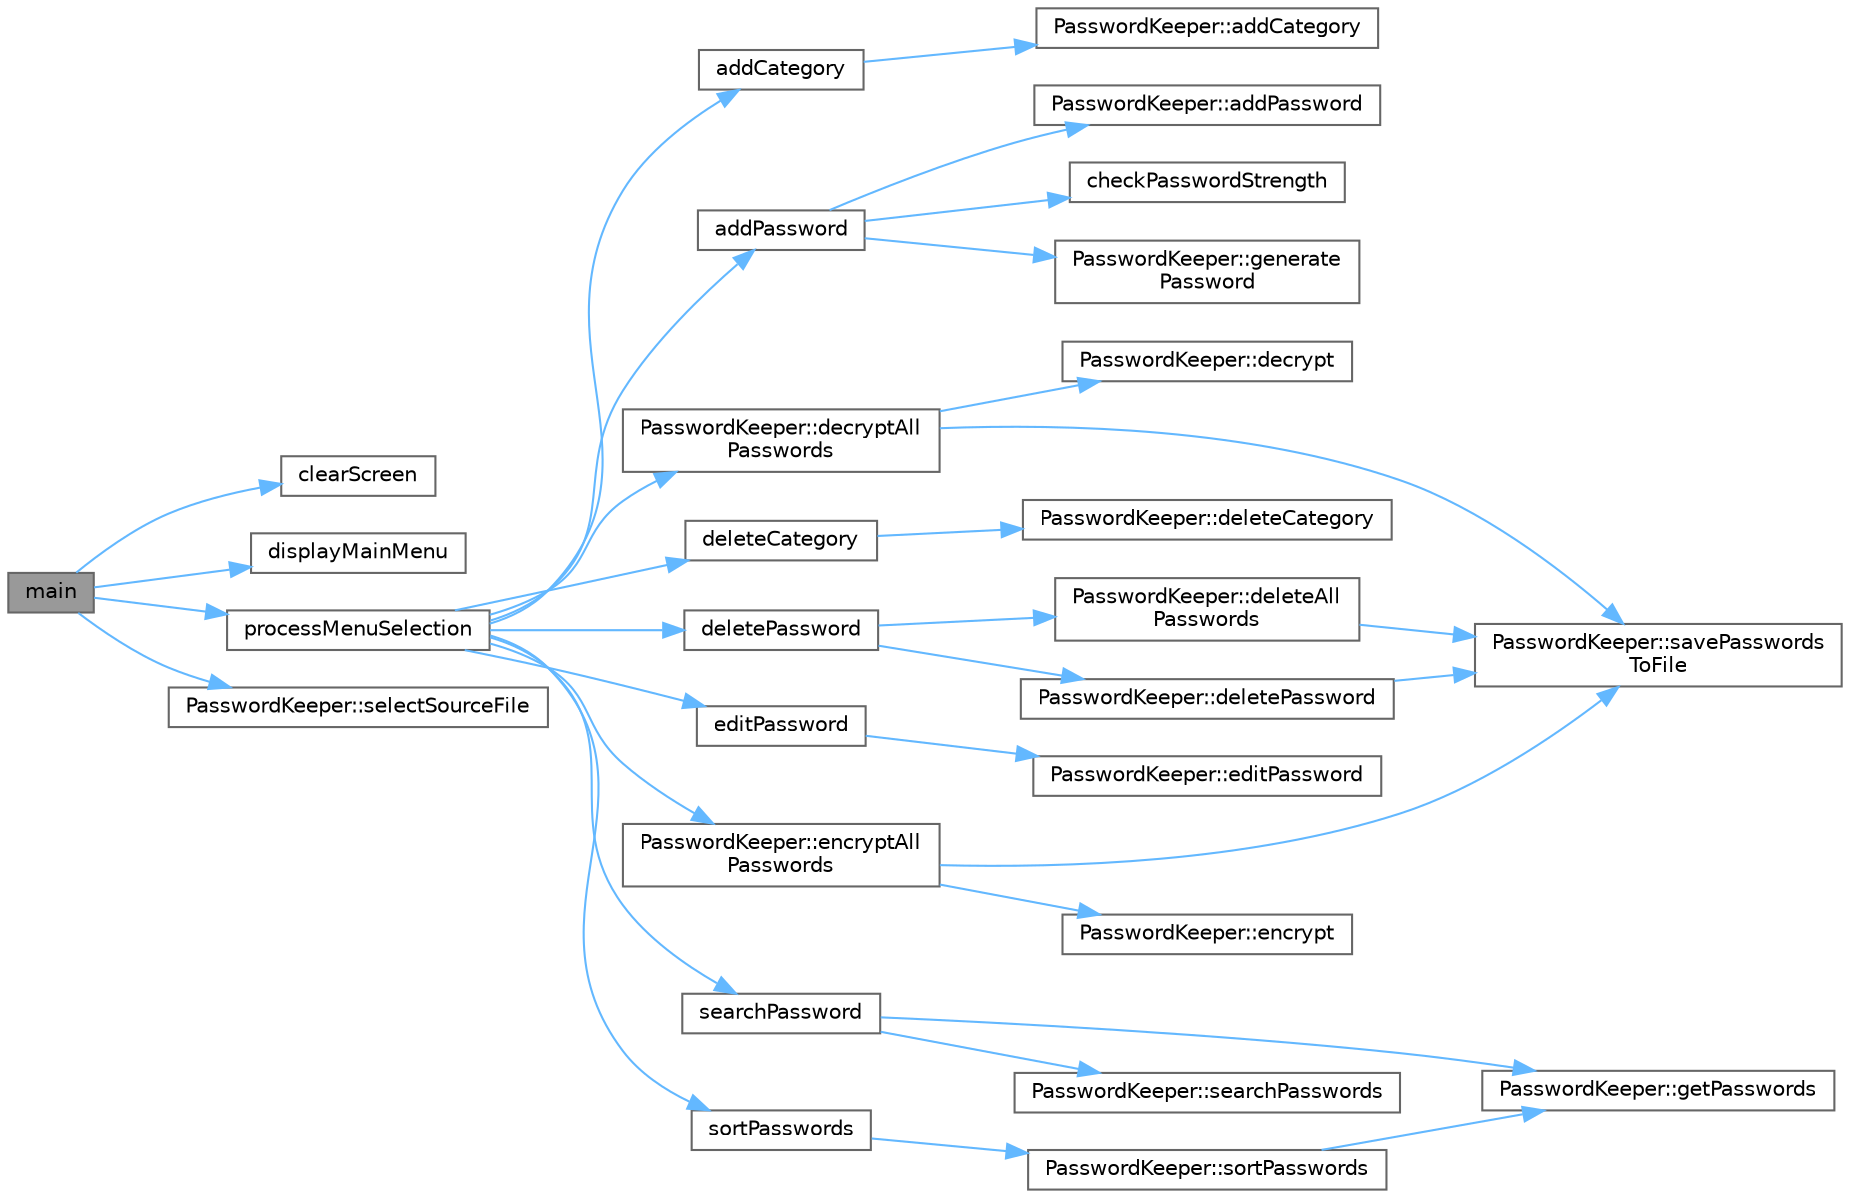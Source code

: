 digraph "main"
{
 // LATEX_PDF_SIZE
  bgcolor="transparent";
  edge [fontname=Helvetica,fontsize=10,labelfontname=Helvetica,labelfontsize=10];
  node [fontname=Helvetica,fontsize=10,shape=box,height=0.2,width=0.4];
  rankdir="LR";
  Node1 [id="Node000001",label="main",height=0.2,width=0.4,color="gray40", fillcolor="grey60", style="filled", fontcolor="black",tooltip="The main function of the password management system."];
  Node1 -> Node2 [id="edge1_Node000001_Node000002",color="steelblue1",style="solid",tooltip=" "];
  Node2 [id="Node000002",label="clearScreen",height=0.2,width=0.4,color="grey40", fillcolor="white", style="filled",URL="$main_8cpp.html#a9d7e8af417b6d543da691e9c0e2f6f9f",tooltip="Clear the screen."];
  Node1 -> Node3 [id="edge2_Node000001_Node000003",color="steelblue1",style="solid",tooltip=" "];
  Node3 [id="Node000003",label="displayMainMenu",height=0.2,width=0.4,color="grey40", fillcolor="white", style="filled",URL="$main_8cpp.html#a3f59019099538e8aa23e72a544461c26",tooltip="Displays the main menu."];
  Node1 -> Node4 [id="edge3_Node000001_Node000004",color="steelblue1",style="solid",tooltip=" "];
  Node4 [id="Node000004",label="processMenuSelection",height=0.2,width=0.4,color="grey40", fillcolor="white", style="filled",URL="$main_8cpp.html#a994a689b49855903c148b549294c6df7",tooltip="Calls functions from options in the menu."];
  Node4 -> Node5 [id="edge4_Node000004_Node000005",color="steelblue1",style="solid",tooltip=" "];
  Node5 [id="Node000005",label="addCategory",height=0.2,width=0.4,color="grey40", fillcolor="white", style="filled",URL="$main_8cpp.html#ac98b1ae230629466f2ab343b50638276",tooltip="Adds a new category."];
  Node5 -> Node6 [id="edge5_Node000005_Node000006",color="steelblue1",style="solid",tooltip=" "];
  Node6 [id="Node000006",label="PasswordKeeper::addCategory",height=0.2,width=0.4,color="grey40", fillcolor="white", style="filled",URL="$class_password_keeper.html#acca6267b334b6e5d25efd01c6bcd5e2b",tooltip="Adds a new category."];
  Node4 -> Node7 [id="edge6_Node000004_Node000007",color="steelblue1",style="solid",tooltip=" "];
  Node7 [id="Node000007",label="addPassword",height=0.2,width=0.4,color="grey40", fillcolor="white", style="filled",URL="$main_8cpp.html#a22708052cffbdaa10d3030fca87e1c41",tooltip="Adds a password to the data storage."];
  Node7 -> Node8 [id="edge7_Node000007_Node000008",color="steelblue1",style="solid",tooltip=" "];
  Node8 [id="Node000008",label="PasswordKeeper::addPassword",height=0.2,width=0.4,color="grey40", fillcolor="white", style="filled",URL="$class_password_keeper.html#adf972382122cf23c5144d0082b78dc22",tooltip="Adds a new password entry to the password keeper."];
  Node7 -> Node9 [id="edge8_Node000007_Node000009",color="steelblue1",style="solid",tooltip=" "];
  Node9 [id="Node000009",label="checkPasswordStrength",height=0.2,width=0.4,color="grey40", fillcolor="white", style="filled",URL="$main_8cpp.html#abea1bdba367311a6e8e9b05327353ed4",tooltip="Checks the strength of a password."];
  Node7 -> Node10 [id="edge9_Node000007_Node000010",color="steelblue1",style="solid",tooltip=" "];
  Node10 [id="Node000010",label="PasswordKeeper::generate\lPassword",height=0.2,width=0.4,color="grey40", fillcolor="white", style="filled",URL="$class_password_keeper.html#a5239b05ff173f453f928abf87e49d07a",tooltip="Generates a random password."];
  Node4 -> Node11 [id="edge10_Node000004_Node000011",color="steelblue1",style="solid",tooltip=" "];
  Node11 [id="Node000011",label="PasswordKeeper::decryptAll\lPasswords",height=0.2,width=0.4,color="grey40", fillcolor="white", style="filled",URL="$class_password_keeper.html#a7a74f4b3a7c0b0e9131df1ef50fc6a25",tooltip="Decrypts all the password entries."];
  Node11 -> Node12 [id="edge11_Node000011_Node000012",color="steelblue1",style="solid",tooltip=" "];
  Node12 [id="Node000012",label="PasswordKeeper::decrypt",height=0.2,width=0.4,color="grey40", fillcolor="white", style="filled",URL="$class_password_keeper.html#a63b9370bfe7bbd6fcee6047e1d068d41",tooltip="Decrypts a given encrypted password."];
  Node11 -> Node13 [id="edge12_Node000011_Node000013",color="steelblue1",style="solid",tooltip=" "];
  Node13 [id="Node000013",label="PasswordKeeper::savePasswords\lToFile",height=0.2,width=0.4,color="grey40", fillcolor="white", style="filled",URL="$class_password_keeper.html#a969bf0ac11f42577b3edd11689e21cf4",tooltip="Saves the password entries to the source file."];
  Node4 -> Node14 [id="edge13_Node000004_Node000014",color="steelblue1",style="solid",tooltip=" "];
  Node14 [id="Node000014",label="deleteCategory",height=0.2,width=0.4,color="grey40", fillcolor="white", style="filled",URL="$main_8cpp.html#a6255851c3b664f01a232dbcdef619551",tooltip="Deletes a category."];
  Node14 -> Node15 [id="edge14_Node000014_Node000015",color="steelblue1",style="solid",tooltip=" "];
  Node15 [id="Node000015",label="PasswordKeeper::deleteCategory",height=0.2,width=0.4,color="grey40", fillcolor="white", style="filled",URL="$class_password_keeper.html#ab540b9122e8a0777c6a800d9dc1ab35f",tooltip="Deletes a category."];
  Node4 -> Node16 [id="edge15_Node000004_Node000016",color="steelblue1",style="solid",tooltip=" "];
  Node16 [id="Node000016",label="deletePassword",height=0.2,width=0.4,color="grey40", fillcolor="white", style="filled",URL="$main_8cpp.html#a4edc04ae7dcfa80b059197c0228c4baa",tooltip="Deletes a password."];
  Node16 -> Node17 [id="edge16_Node000016_Node000017",color="steelblue1",style="solid",tooltip=" "];
  Node17 [id="Node000017",label="PasswordKeeper::deleteAll\lPasswords",height=0.2,width=0.4,color="grey40", fillcolor="white", style="filled",URL="$class_password_keeper.html#a168a97473a0e617b7bbd7993c35b0534",tooltip="Deletes all password entries."];
  Node17 -> Node13 [id="edge17_Node000017_Node000013",color="steelblue1",style="solid",tooltip=" "];
  Node16 -> Node18 [id="edge18_Node000016_Node000018",color="steelblue1",style="solid",tooltip=" "];
  Node18 [id="Node000018",label="PasswordKeeper::deletePassword",height=0.2,width=0.4,color="grey40", fillcolor="white", style="filled",URL="$class_password_keeper.html#a2194316ec0634ffea1dadc8fd20c5825",tooltip="Deletes a password entry."];
  Node18 -> Node13 [id="edge19_Node000018_Node000013",color="steelblue1",style="solid",tooltip=" "];
  Node4 -> Node19 [id="edge20_Node000004_Node000019",color="steelblue1",style="solid",tooltip=" "];
  Node19 [id="Node000019",label="editPassword",height=0.2,width=0.4,color="grey40", fillcolor="white", style="filled",URL="$main_8cpp.html#aff1629312c387e3d4c256605b833d596",tooltip="Edits an existing password."];
  Node19 -> Node20 [id="edge21_Node000019_Node000020",color="steelblue1",style="solid",tooltip=" "];
  Node20 [id="Node000020",label="PasswordKeeper::editPassword",height=0.2,width=0.4,color="grey40", fillcolor="white", style="filled",URL="$class_password_keeper.html#a20d143ab0e1afc447a03ee4286028a75",tooltip="Edits the password of a given entry."];
  Node4 -> Node21 [id="edge22_Node000004_Node000021",color="steelblue1",style="solid",tooltip=" "];
  Node21 [id="Node000021",label="PasswordKeeper::encryptAll\lPasswords",height=0.2,width=0.4,color="grey40", fillcolor="white", style="filled",URL="$class_password_keeper.html#a114d4356d48713e23d76536c1bf80bf9",tooltip="Encrypts all the password entries."];
  Node21 -> Node22 [id="edge23_Node000021_Node000022",color="steelblue1",style="solid",tooltip=" "];
  Node22 [id="Node000022",label="PasswordKeeper::encrypt",height=0.2,width=0.4,color="grey40", fillcolor="white", style="filled",URL="$class_password_keeper.html#a6913fb9217051a58c126c01292518c90",tooltip="Encrypts a given password."];
  Node21 -> Node13 [id="edge24_Node000021_Node000013",color="steelblue1",style="solid",tooltip=" "];
  Node4 -> Node23 [id="edge25_Node000004_Node000023",color="steelblue1",style="solid",tooltip=" "];
  Node23 [id="Node000023",label="searchPassword",height=0.2,width=0.4,color="grey40", fillcolor="white", style="filled",URL="$main_8cpp.html#a089fa8be154930faa208db7032d5a885",tooltip="Searches for a password."];
  Node23 -> Node24 [id="edge26_Node000023_Node000024",color="steelblue1",style="solid",tooltip=" "];
  Node24 [id="Node000024",label="PasswordKeeper::getPasswords",height=0.2,width=0.4,color="grey40", fillcolor="white", style="filled",URL="$class_password_keeper.html#a366eff2b86d8d5931a69cfb03715fd64",tooltip="Gets the vector of password entries."];
  Node23 -> Node25 [id="edge27_Node000023_Node000025",color="steelblue1",style="solid",tooltip=" "];
  Node25 [id="Node000025",label="PasswordKeeper::searchPasswords",height=0.2,width=0.4,color="grey40", fillcolor="white", style="filled",URL="$class_password_keeper.html#a468b2c66cf9484d90bd39aaf63e9e3cd",tooltip="Searches for password entries matching a given query."];
  Node4 -> Node26 [id="edge28_Node000004_Node000026",color="steelblue1",style="solid",tooltip=" "];
  Node26 [id="Node000026",label="sortPasswords",height=0.2,width=0.4,color="grey40", fillcolor="white", style="filled",URL="$main_8cpp.html#ae11d04752cbe0c602acf4378c5d55f8e",tooltip="Sorts the passwords based on the provided sorting criteria."];
  Node26 -> Node27 [id="edge29_Node000026_Node000027",color="steelblue1",style="solid",tooltip=" "];
  Node27 [id="Node000027",label="PasswordKeeper::sortPasswords",height=0.2,width=0.4,color="grey40", fillcolor="white", style="filled",URL="$class_password_keeper.html#ab24c4eaf2e7db3688e4777f2437ffee6",tooltip="Sorts the password entries based on a given criteria."];
  Node27 -> Node24 [id="edge30_Node000027_Node000024",color="steelblue1",style="solid",tooltip=" "];
  Node1 -> Node28 [id="edge31_Node000001_Node000028",color="steelblue1",style="solid",tooltip=" "];
  Node28 [id="Node000028",label="PasswordKeeper::selectSourceFile",height=0.2,width=0.4,color="grey40", fillcolor="white", style="filled",URL="$class_password_keeper.html#a82a06941d2ad5908f7dca0e3f9f06c1f",tooltip="Selects the source file for storing the passwords."];
}
